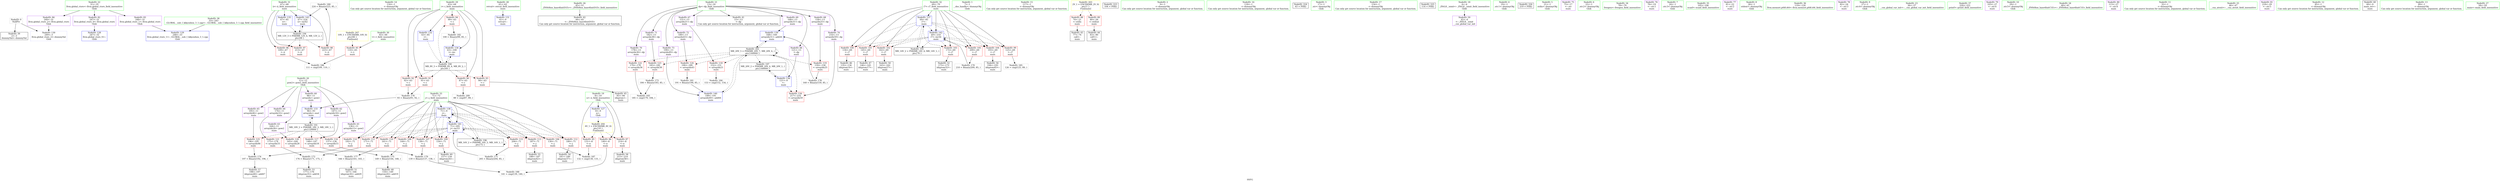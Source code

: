 digraph "SVFG" {
	label="SVFG";

	Node0x5612efa63780 [shape=record,color=grey,label="{NodeID: 0\nNullPtr}"];
	Node0x5612efa63780 -> Node0x5612efa7abe0[style=solid];
	Node0x5612efa63780 -> Node0x5612efa817c0[style=solid];
	Node0x5612efa84660 [shape=record,color=grey,label="{NodeID: 180\n224 = Binary(223, 85, )\n}"];
	Node0x5612efa84660 -> Node0x5612efa82280[style=solid];
	Node0x5612efa7b490 [shape=record,color=red,label="{NodeID: 97\n213\<--67\n\<--ii\nmain\n}"];
	Node0x5612efa64b00 [shape=record,color=green,label="{NodeID: 14\n116\<--1\n\<--dummyObj\nCan only get source location for instruction, argument, global var or function.}"];
	Node0x5612efa7f980 [shape=record,color=black,label="{NodeID: 194\nMR_12V_3 = PHI(MR_12V_4, MR_12V_2, )\npts\{68 \}\n}"];
	Node0x5612efa7f980 -> Node0x5612efa7b3c0[style=dashed];
	Node0x5612efa7f980 -> Node0x5612efa7b490[style=dashed];
	Node0x5612efa7f980 -> Node0x5612efa7b560[style=dashed];
	Node0x5612efa7f980 -> Node0x5612efa82280[style=dashed];
	Node0x5612efa7bff0 [shape=record,color=red,label="{NodeID: 111\n171\<--71\n\<--j\nmain\n}"];
	Node0x5612efa7bff0 -> Node0x5612efa83a60[style=solid];
	Node0x5612efa7a200 [shape=record,color=green,label="{NodeID: 28\n61\<--62\nretval\<--retval_field_insensitive\nmain\n}"];
	Node0x5612efa7a200 -> Node0x5612efa818c0[style=solid];
	Node0x5612efa81320 [shape=record,color=red,label="{NodeID: 125\n196\<--195\n\<--arrayidx46\nmain\n}"];
	Node0x5612efa81320 -> Node0x5612efa83d60[style=solid];
	Node0x5612efa7aeb0 [shape=record,color=black,label="{NodeID: 42\n44\<--45\n\<--_ZNSt8ios_base4InitD1Ev\nCan only get source location for instruction, argument, global var or function.}"];
	Node0x5612efa81f40 [shape=record,color=blue,label="{NodeID: 139\n168\<--160\narrayidx31\<--add26\nmain\n}"];
	Node0x5612efa81f40 -> Node0x5612efa8fe00[style=dashed];
	Node0x5612efa7ca60 [shape=record,color=black,label="{NodeID: 56\n194\<--193\nidxprom45\<--\nmain\n}"];
	Node0x5612efa7d5c0 [shape=record,color=purple,label="{NodeID: 70\n178\<--13\narrayidx36\<--dp\nmain\n}"];
	Node0x5612efa7d5c0 -> Node0x5612efa810b0[style=solid];
	Node0x5612efa7e180 [shape=record,color=purple,label="{NodeID: 84\n249\<--31\nllvm.global_ctors_2\<--llvm.global_ctors\nGlob }"];
	Node0x5612efa7e180 -> Node0x5612efa817c0[style=solid];
	Node0x5612efa62890 [shape=record,color=green,label="{NodeID: 1\n7\<--1\n__dso_handle\<--dummyObj\nGlob }"];
	Node0x5612efa847e0 [shape=record,color=grey,label="{NodeID: 181\n191 = Binary(190, 85, )\n}"];
	Node0x5612efa847e0 -> Node0x5612efa82010[style=solid];
	Node0x5612efa7b560 [shape=record,color=red,label="{NodeID: 98\n223\<--67\n\<--ii\nmain\n}"];
	Node0x5612efa7b560 -> Node0x5612efa84660[style=solid];
	Node0x5612efa64bd0 [shape=record,color=green,label="{NodeID: 15\n117\<--1\n\<--dummyObj\nCan only get source location for instruction, argument, global var or function.}"];
	Node0x5612efa7fa70 [shape=record,color=black,label="{NodeID: 195\nMR_14V_2 = PHI(MR_14V_4, MR_14V_1, )\npts\{70 \}\n}"];
	Node0x5612efa7fa70 -> Node0x5612efa81da0[style=dashed];
	Node0x5612efa7c0c0 [shape=record,color=red,label="{NodeID: 112\n180\<--71\n\<--j\nmain\n}"];
	Node0x5612efa7c0c0 -> Node0x5612efa7c8c0[style=solid];
	Node0x5612efa7a2d0 [shape=record,color=green,label="{NodeID: 29\n63\<--64\ni\<--i_field_insensitive\nmain\n}"];
	Node0x5612efa7a2d0 -> Node0x5612efa7e690[style=solid];
	Node0x5612efa7a2d0 -> Node0x5612efa7e760[style=solid];
	Node0x5612efa7a2d0 -> Node0x5612efa7e830[style=solid];
	Node0x5612efa7a2d0 -> Node0x5612efa7e900[style=solid];
	Node0x5612efa7a2d0 -> Node0x5612efa7e9d0[style=solid];
	Node0x5612efa7a2d0 -> Node0x5612efa81990[style=solid];
	Node0x5612efa7a2d0 -> Node0x5612efa81b30[style=solid];
	Node0x5612efa813f0 [shape=record,color=red,label="{NodeID: 126\n217\<--216\n\<--arrayidx59\nmain\n}"];
	Node0x5612efa7afb0 [shape=record,color=black,label="{NodeID: 43\n77\<--74\ncall\<--\nmain\n}"];
	Node0x5612ef845b00 [shape=record,color=black,label="{NodeID: 223\n104 = PHI()\n}"];
	Node0x5612efa82010 [shape=record,color=blue,label="{NodeID: 140\n199\<--191\narrayidx49\<--add44\nmain\n}"];
	Node0x5612efa82010 -> Node0x5612efa8fe00[style=dashed];
	Node0x5612efa7cb30 [shape=record,color=black,label="{NodeID: 57\n198\<--197\nidxprom48\<--add47\nmain\n}"];
	Node0x5612efa7d690 [shape=record,color=purple,label="{NodeID: 71\n182\<--13\narrayidx38\<--dp\nmain\n}"];
	Node0x5612efa7d690 -> Node0x5612efa81180[style=solid];
	Node0x5612efa7e280 [shape=record,color=red,label="{NodeID: 85\n131\<--8\n\<--n\nmain\n}"];
	Node0x5612efa7e280 -> Node0x5612efa850e0[style=solid];
	Node0x5612efa64de0 [shape=record,color=green,label="{NodeID: 2\n9\<--1\n\<--dummyObj\nCan only get source location for instruction, argument, global var or function.}"];
	Node0x5612efa84960 [shape=record,color=grey,label="{NodeID: 182\n100 = Binary(99, 85, )\n}"];
	Node0x5612efa84960 -> Node0x5612efa81b30[style=solid];
	Node0x5612efa7b630 [shape=record,color=red,label="{NodeID: 99\n125\<--69\n\<--i7\nmain\n}"];
	Node0x5612efa7b630 -> Node0x5612efa84de0[style=solid];
	Node0x5612efa639e0 [shape=record,color=green,label="{NodeID: 16\n118\<--1\n\<--dummyObj\nCan only get source location for instruction, argument, global var or function.}"];
	Node0x5612efa8e000 [shape=record,color=black,label="{NodeID: 196\nMR_16V_2 = PHI(MR_16V_3, MR_16V_1, )\npts\{72 \}\n}"];
	Node0x5612efa8e000 -> Node0x5612efa81e70[style=dashed];
	Node0x5612efa8e000 -> Node0x5612efa8e000[style=dashed];
	Node0x5612efa7c190 [shape=record,color=red,label="{NodeID: 113\n187\<--71\n\<--j\nmain\n}"];
	Node0x5612efa7c190 -> Node0x5612efa7c990[style=solid];
	Node0x5612efa7a3a0 [shape=record,color=green,label="{NodeID: 30\n65\<--66\nt\<--t_field_insensitive\nmain\n}"];
	Node0x5612efa7a3a0 -> Node0x5612efa7eaa0[style=solid];
	Node0x5612efa814c0 [shape=record,color=blue,label="{NodeID: 127\n8\<--9\nn\<--\nGlob }"];
	Node0x5612efa814c0 -> Node0x5612efa90e20[style=dashed];
	Node0x5612efa7b080 [shape=record,color=black,label="{NodeID: 44\n83\<--80\ncall1\<--\nmain\n}"];
	Node0x5612efa996f0 [shape=record,color=black,label="{NodeID: 224\n43 = PHI()\n}"];
	Node0x5612efa820e0 [shape=record,color=blue,label="{NodeID: 141\n71\<--205\nj\<--inc53\nmain\n}"];
	Node0x5612efa820e0 -> Node0x5612efa7bbe0[style=dashed];
	Node0x5612efa820e0 -> Node0x5612efa7bcb0[style=dashed];
	Node0x5612efa820e0 -> Node0x5612efa7bd80[style=dashed];
	Node0x5612efa820e0 -> Node0x5612efa7be50[style=dashed];
	Node0x5612efa820e0 -> Node0x5612efa7bf20[style=dashed];
	Node0x5612efa820e0 -> Node0x5612efa7bff0[style=dashed];
	Node0x5612efa820e0 -> Node0x5612efa7c0c0[style=dashed];
	Node0x5612efa820e0 -> Node0x5612efa7c190[style=dashed];
	Node0x5612efa820e0 -> Node0x5612efa7c260[style=dashed];
	Node0x5612efa820e0 -> Node0x5612efa7c330[style=dashed];
	Node0x5612efa820e0 -> Node0x5612efa81e70[style=dashed];
	Node0x5612efa820e0 -> Node0x5612efa820e0[style=dashed];
	Node0x5612efa820e0 -> Node0x5612efa8e000[style=dashed];
	Node0x5612efa7cc00 [shape=record,color=black,label="{NodeID: 58\n215\<--214\nidxprom58\<--\nmain\n}"];
	Node0x5612efa7d760 [shape=record,color=purple,label="{NodeID: 72\n189\<--13\narrayidx43\<--dp\nmain\n}"];
	Node0x5612efa7d760 -> Node0x5612efa81250[style=solid];
	Node0x5612efa7e350 [shape=record,color=red,label="{NodeID: 86\n140\<--8\n\<--n\nmain\n}"];
	Node0x5612efa7e350 -> Node0x5612efa85260[style=solid];
	Node0x5612efa63cc0 [shape=record,color=green,label="{NodeID: 3\n17\<--1\n.str\<--dummyObj\nGlob }"];
	Node0x5612efa84ae0 [shape=record,color=grey,label="{NodeID: 183\n185 = cmp(179, 184, )\n}"];
	Node0x5612efa7b700 [shape=record,color=red,label="{NodeID: 100\n134\<--69\n\<--i7\nmain\n}"];
	Node0x5612efa7b700 -> Node0x5612efa7b220[style=solid];
	Node0x5612efa63ab0 [shape=record,color=green,label="{NodeID: 17\n154\<--1\n\<--dummyObj\nCan only get source location for instruction, argument, global var or function.}"];
	Node0x5612efa8e500 [shape=record,color=black,label="{NodeID: 197\nMR_20V_2 = PHI(MR_20V_4, MR_20V_1, )\npts\{160000 \}\n}"];
	Node0x5612efa8e500 -> Node0x5612efa81cd0[style=dashed];
	Node0x5612efa7c260 [shape=record,color=red,label="{NodeID: 114\n192\<--71\n\<--j\nmain\n}"];
	Node0x5612efa7c260 -> Node0x5612efa83d60[style=solid];
	Node0x5612efa7a470 [shape=record,color=green,label="{NodeID: 31\n67\<--68\nii\<--ii_field_insensitive\nmain\n}"];
	Node0x5612efa7a470 -> Node0x5612efa7b3c0[style=solid];
	Node0x5612efa7a470 -> Node0x5612efa7b490[style=solid];
	Node0x5612efa7a470 -> Node0x5612efa7b560[style=solid];
	Node0x5612efa7a470 -> Node0x5612efa81c00[style=solid];
	Node0x5612efa7a470 -> Node0x5612efa82280[style=solid];
	Node0x5612efa815c0 [shape=record,color=blue,label="{NodeID: 128\n247\<--32\nllvm.global_ctors_0\<--\nGlob }"];
	Node0x5612efa7b150 [shape=record,color=black,label="{NodeID: 45\n95\<--94\nidxprom\<--\nmain\n}"];
	Node0x5612efa997f0 [shape=record,color=black,label="{NodeID: 225\n114 = PHI()\n}"];
	Node0x5612efa821b0 [shape=record,color=blue,label="{NodeID: 142\n69\<--210\ni7\<--inc56\nmain\n}"];
	Node0x5612efa821b0 -> Node0x5612efa7b630[style=dashed];
	Node0x5612efa821b0 -> Node0x5612efa7b700[style=dashed];
	Node0x5612efa821b0 -> Node0x5612efa7b7d0[style=dashed];
	Node0x5612efa821b0 -> Node0x5612efa7b8a0[style=dashed];
	Node0x5612efa821b0 -> Node0x5612efa7b970[style=dashed];
	Node0x5612efa821b0 -> Node0x5612efa7ba40[style=dashed];
	Node0x5612efa821b0 -> Node0x5612efa7bb10[style=dashed];
	Node0x5612efa821b0 -> Node0x5612efa821b0[style=dashed];
	Node0x5612efa821b0 -> Node0x5612efa7fa70[style=dashed];
	Node0x5612efa7ccd0 [shape=record,color=purple,label="{NodeID: 59\n42\<--4\n\<--_ZStL8__ioinit\n__cxx_global_var_init\n}"];
	Node0x5612efa7d830 [shape=record,color=purple,label="{NodeID: 73\n199\<--13\narrayidx49\<--dp\nmain\n}"];
	Node0x5612efa7d830 -> Node0x5612efa82010[style=solid];
	Node0x5612efa83760 [shape=record,color=grey,label="{NodeID: 170\n210 = Binary(209, 85, )\n}"];
	Node0x5612efa83760 -> Node0x5612efa821b0[style=solid];
	Node0x5612efa7e420 [shape=record,color=red,label="{NodeID: 87\n214\<--8\n\<--n\nmain\n}"];
	Node0x5612efa7e420 -> Node0x5612efa7cc00[style=solid];
	Node0x5612efa63e40 [shape=record,color=green,label="{NodeID: 4\n19\<--1\n.str.1\<--dummyObj\nGlob }"];
	Node0x5612efa84c60 [shape=record,color=grey,label="{NodeID: 184\n153 = cmp(152, 154, )\n}"];
	Node0x5612efa7b7d0 [shape=record,color=red,label="{NodeID: 101\n145\<--69\n\<--i7\nmain\n}"];
	Node0x5612efa7b7d0 -> Node0x5612efa7b2f0[style=solid];
	Node0x5612efa63b80 [shape=record,color=green,label="{NodeID: 18\n4\<--6\n_ZStL8__ioinit\<--_ZStL8__ioinit_field_insensitive\nGlob }"];
	Node0x5612efa63b80 -> Node0x5612efa7ccd0[style=solid];
	Node0x5612efa7c330 [shape=record,color=red,label="{NodeID: 115\n204\<--71\n\<--j\nmain\n}"];
	Node0x5612efa7c330 -> Node0x5612efa838e0[style=solid];
	Node0x5612efa7a540 [shape=record,color=green,label="{NodeID: 32\n69\<--70\ni7\<--i7_field_insensitive\nmain\n}"];
	Node0x5612efa7a540 -> Node0x5612efa7b630[style=solid];
	Node0x5612efa7a540 -> Node0x5612efa7b700[style=solid];
	Node0x5612efa7a540 -> Node0x5612efa7b7d0[style=solid];
	Node0x5612efa7a540 -> Node0x5612efa7b8a0[style=solid];
	Node0x5612efa7a540 -> Node0x5612efa7b970[style=solid];
	Node0x5612efa7a540 -> Node0x5612efa7ba40[style=solid];
	Node0x5612efa7a540 -> Node0x5612efa7bb10[style=solid];
	Node0x5612efa7a540 -> Node0x5612efa81da0[style=solid];
	Node0x5612efa7a540 -> Node0x5612efa821b0[style=solid];
	Node0x5612efa816c0 [shape=record,color=blue,label="{NodeID: 129\n248\<--33\nllvm.global_ctors_1\<--_GLOBAL__sub_I_kikyouhou_3_1.cpp\nGlob }"];
	Node0x5612efa7b220 [shape=record,color=black,label="{NodeID: 46\n135\<--134\nidxprom14\<--\nmain\n}"];
	Node0x5612efa998f0 [shape=record,color=black,label="{NodeID: 226\n219 = PHI()\n}"];
	Node0x5612efa82280 [shape=record,color=blue,label="{NodeID: 143\n67\<--224\nii\<--inc62\nmain\n}"];
	Node0x5612efa82280 -> Node0x5612efa7f980[style=dashed];
	Node0x5612efa7cda0 [shape=record,color=purple,label="{NodeID: 60\n96\<--11\narrayidx\<--pow2\nmain\n}"];
	Node0x5612efa7cda0 -> Node0x5612efa81a60[style=solid];
	Node0x5612efa7d900 [shape=record,color=purple,label="{NodeID: 74\n216\<--13\narrayidx59\<--dp\nmain\n}"];
	Node0x5612efa7d900 -> Node0x5612efa813f0[style=solid];
	Node0x5612efa838e0 [shape=record,color=grey,label="{NodeID: 171\n205 = Binary(204, 85, )\n}"];
	Node0x5612efa838e0 -> Node0x5612efa820e0[style=solid];
	Node0x5612efa7e4f0 [shape=record,color=red,label="{NodeID: 88\n74\<--21\n\<--stdin\nmain\n}"];
	Node0x5612efa7e4f0 -> Node0x5612efa7afb0[style=solid];
	Node0x5612efa63ed0 [shape=record,color=green,label="{NodeID: 5\n21\<--1\nstdin\<--dummyObj\nGlob }"];
	Node0x5612efa84de0 [shape=record,color=grey,label="{NodeID: 185\n126 = cmp(125, 89, )\n}"];
	Node0x5612efa7b8a0 [shape=record,color=red,label="{NodeID: 102\n162\<--69\n\<--i7\nmain\n}"];
	Node0x5612efa7b8a0 -> Node0x5612efa7c580[style=solid];
	Node0x5612efa79960 [shape=record,color=green,label="{NodeID: 19\n8\<--10\nn\<--n_field_insensitive\nGlob }"];
	Node0x5612efa79960 -> Node0x5612efa7e280[style=solid];
	Node0x5612efa79960 -> Node0x5612efa7e350[style=solid];
	Node0x5612efa79960 -> Node0x5612efa7e420[style=solid];
	Node0x5612efa79960 -> Node0x5612efa814c0[style=solid];
	Node0x5612efa80bd0 [shape=record,color=red,label="{NodeID: 116\n137\<--136\n\<--arrayidx15\nmain\n}"];
	Node0x5612efa80bd0 -> Node0x5612efa844e0[style=solid];
	Node0x5612efa7a610 [shape=record,color=green,label="{NodeID: 33\n71\<--72\nj\<--j_field_insensitive\nmain\n}"];
	Node0x5612efa7a610 -> Node0x5612efa7bbe0[style=solid];
	Node0x5612efa7a610 -> Node0x5612efa7bcb0[style=solid];
	Node0x5612efa7a610 -> Node0x5612efa7bd80[style=solid];
	Node0x5612efa7a610 -> Node0x5612efa7be50[style=solid];
	Node0x5612efa7a610 -> Node0x5612efa7bf20[style=solid];
	Node0x5612efa7a610 -> Node0x5612efa7bff0[style=solid];
	Node0x5612efa7a610 -> Node0x5612efa7c0c0[style=solid];
	Node0x5612efa7a610 -> Node0x5612efa7c190[style=solid];
	Node0x5612efa7a610 -> Node0x5612efa7c260[style=solid];
	Node0x5612efa7a610 -> Node0x5612efa7c330[style=solid];
	Node0x5612efa7a610 -> Node0x5612efa81e70[style=solid];
	Node0x5612efa7a610 -> Node0x5612efa820e0[style=solid];
	Node0x5612efa817c0 [shape=record,color=blue, style = dotted,label="{NodeID: 130\n249\<--3\nllvm.global_ctors_2\<--dummyVal\nGlob }"];
	Node0x5612efa7b2f0 [shape=record,color=black,label="{NodeID: 47\n146\<--145\nidxprom17\<--\nmain\n}"];
	Node0x5612efa7ce70 [shape=record,color=purple,label="{NodeID: 61\n136\<--11\narrayidx15\<--pow2\nmain\n}"];
	Node0x5612efa7ce70 -> Node0x5612efa80bd0[style=solid];
	Node0x5612efa7d9d0 [shape=record,color=purple,label="{NodeID: 75\n75\<--17\n\<--.str\nmain\n}"];
	Node0x5612efa83a60 [shape=record,color=grey,label="{NodeID: 172\n176 = Binary(171, 175, )\n}"];
	Node0x5612efa83a60 -> Node0x5612efa7c7f0[style=solid];
	Node0x5612efa7e5c0 [shape=record,color=red,label="{NodeID: 89\n80\<--26\n\<--stdout\nmain\n}"];
	Node0x5612efa7e5c0 -> Node0x5612efa7b080[style=solid];
	Node0x5612efa64020 [shape=record,color=green,label="{NodeID: 6\n22\<--1\n.str.2\<--dummyObj\nGlob }"];
	Node0x5612efa84f60 [shape=record,color=grey,label="{NodeID: 186\n111 = cmp(109, 110, )\n}"];
	Node0x5612efa7b970 [shape=record,color=red,label="{NodeID: 103\n172\<--69\n\<--i7\nmain\n}"];
	Node0x5612efa7b970 -> Node0x5612efa7c720[style=solid];
	Node0x5612efa79a30 [shape=record,color=green,label="{NodeID: 20\n11\<--12\npow2\<--pow2_field_insensitive\nGlob }"];
	Node0x5612efa79a30 -> Node0x5612efa7cda0[style=solid];
	Node0x5612efa79a30 -> Node0x5612efa7ce70[style=solid];
	Node0x5612efa79a30 -> Node0x5612efa7cf40[style=solid];
	Node0x5612efa79a30 -> Node0x5612efa7d010[style=solid];
	Node0x5612efa79a30 -> Node0x5612efa7d0e0[style=solid];
	Node0x5612efa79a30 -> Node0x5612efa7d1b0[style=solid];
	Node0x5612efa80ca0 [shape=record,color=red,label="{NodeID: 117\n148\<--147\n\<--arrayidx18\nmain\n}"];
	Node0x5612efa80ca0 -> Node0x5612efa83ee0[style=solid];
	Node0x5612efa7a6e0 [shape=record,color=green,label="{NodeID: 34\n78\<--79\nfreopen\<--freopen_field_insensitive\n}"];
	Node0x5612efa818c0 [shape=record,color=blue,label="{NodeID: 131\n61\<--9\nretval\<--\nmain\n}"];
	Node0x5612efa7c3e0 [shape=record,color=black,label="{NodeID: 48\n150\<--149\nidxprom20\<--add19\nmain\n}"];
	Node0x5612efa7cf40 [shape=record,color=purple,label="{NodeID: 62\n147\<--11\narrayidx18\<--pow2\nmain\n}"];
	Node0x5612efa7cf40 -> Node0x5612efa80ca0[style=solid];
	Node0x5612efa7daa0 [shape=record,color=purple,label="{NodeID: 76\n76\<--19\n\<--.str.1\nmain\n}"];
	Node0x5612efa83be0 [shape=record,color=grey,label="{NodeID: 173\n184 = Binary(183, 85, )\n}"];
	Node0x5612efa83be0 -> Node0x5612efa84ae0[style=solid];
	Node0x5612efa7e690 [shape=record,color=red,label="{NodeID: 90\n87\<--63\n\<--i\nmain\n}"];
	Node0x5612efa7e690 -> Node0x5612efa853e0[style=solid];
	Node0x5612efa640b0 [shape=record,color=green,label="{NodeID: 7\n24\<--1\n.str.3\<--dummyObj\nGlob }"];
	Node0x5612efa850e0 [shape=record,color=grey,label="{NodeID: 187\n132 = cmp(130, 131, )\n}"];
	Node0x5612efa7ba40 [shape=record,color=red,label="{NodeID: 104\n193\<--69\n\<--i7\nmain\n}"];
	Node0x5612efa7ba40 -> Node0x5612efa7ca60[style=solid];
	Node0x5612efa79b00 [shape=record,color=green,label="{NodeID: 21\n13\<--16\ndp\<--dp_field_insensitive\nGlob }"];
	Node0x5612efa79b00 -> Node0x5612efa7adb0[style=solid];
	Node0x5612efa79b00 -> Node0x5612efa7d280[style=solid];
	Node0x5612efa79b00 -> Node0x5612efa7d350[style=solid];
	Node0x5612efa79b00 -> Node0x5612efa7d420[style=solid];
	Node0x5612efa79b00 -> Node0x5612efa7d4f0[style=solid];
	Node0x5612efa79b00 -> Node0x5612efa7d5c0[style=solid];
	Node0x5612efa79b00 -> Node0x5612efa7d690[style=solid];
	Node0x5612efa79b00 -> Node0x5612efa7d760[style=solid];
	Node0x5612efa79b00 -> Node0x5612efa7d830[style=solid];
	Node0x5612efa79b00 -> Node0x5612efa7d900[style=solid];
	Node0x5612efa80d70 [shape=record,color=red,label="{NodeID: 118\n152\<--151\n\<--arrayidx21\nmain\n}"];
	Node0x5612efa80d70 -> Node0x5612efa84c60[style=solid];
	Node0x5612efa7a7e0 [shape=record,color=green,label="{NodeID: 35\n105\<--106\nscanf\<--scanf_field_insensitive\n}"];
	Node0x5612efa81990 [shape=record,color=blue,label="{NodeID: 132\n63\<--85\ni\<--\nmain\n}"];
	Node0x5612efa81990 -> Node0x5612efa8b1e0[style=dashed];
	Node0x5612efa7c4b0 [shape=record,color=black,label="{NodeID: 49\n157\<--156\nidxprom24\<--\nmain\n}"];
	Node0x5612efa7d010 [shape=record,color=purple,label="{NodeID: 63\n164\<--11\narrayidx28\<--pow2\nmain\n}"];
	Node0x5612efa7d010 -> Node0x5612efa80f10[style=solid];
	Node0x5612efa7db70 [shape=record,color=purple,label="{NodeID: 77\n81\<--22\n\<--.str.2\nmain\n}"];
	Node0x5612efa83d60 [shape=record,color=grey,label="{NodeID: 174\n197 = Binary(192, 196, )\n}"];
	Node0x5612efa83d60 -> Node0x5612efa7cb30[style=solid];
	Node0x5612efa7e760 [shape=record,color=red,label="{NodeID: 91\n91\<--63\n\<--i\nmain\n}"];
	Node0x5612efa7e760 -> Node0x5612efa84060[style=solid];
	Node0x5612efa64140 [shape=record,color=green,label="{NodeID: 8\n26\<--1\nstdout\<--dummyObj\nGlob }"];
	Node0x5612efa85260 [shape=record,color=grey,label="{NodeID: 188\n141 = cmp(139, 140, )\n}"];
	Node0x5612efa7bb10 [shape=record,color=red,label="{NodeID: 105\n209\<--69\n\<--i7\nmain\n}"];
	Node0x5612efa7bb10 -> Node0x5612efa83760[style=solid];
	Node0x5612efa79c00 [shape=record,color=green,label="{NodeID: 22\n31\<--35\nllvm.global_ctors\<--llvm.global_ctors_field_insensitive\nGlob }"];
	Node0x5612efa79c00 -> Node0x5612efa7df80[style=solid];
	Node0x5612efa79c00 -> Node0x5612efa7e080[style=solid];
	Node0x5612efa79c00 -> Node0x5612efa7e180[style=solid];
	Node0x5612efa8fe00 [shape=record,color=black,label="{NodeID: 202\nMR_20V_5 = PHI(MR_20V_7, MR_20V_4, )\npts\{160000 \}\n}"];
	Node0x5612efa8fe00 -> Node0x5612efa80d70[style=dashed];
	Node0x5612efa8fe00 -> Node0x5612efa80e40[style=dashed];
	Node0x5612efa8fe00 -> Node0x5612efa810b0[style=dashed];
	Node0x5612efa8fe00 -> Node0x5612efa81180[style=dashed];
	Node0x5612efa8fe00 -> Node0x5612efa81250[style=dashed];
	Node0x5612efa8fe00 -> Node0x5612efa813f0[style=dashed];
	Node0x5612efa8fe00 -> Node0x5612efa81f40[style=dashed];
	Node0x5612efa8fe00 -> Node0x5612efa82010[style=dashed];
	Node0x5612efa8fe00 -> Node0x5612efa8e500[style=dashed];
	Node0x5612efa8fe00 -> Node0x5612efa8fe00[style=dashed];
	Node0x5612efa80e40 [shape=record,color=red,label="{NodeID: 119\n159\<--158\n\<--arrayidx25\nmain\n}"];
	Node0x5612efa80e40 -> Node0x5612efa84360[style=solid];
	Node0x5612efa7a8e0 [shape=record,color=green,label="{NodeID: 36\n119\<--120\nllvm.memset.p0i8.i64\<--llvm.memset.p0i8.i64_field_insensitive\n}"];
	Node0x5612efa81a60 [shape=record,color=blue,label="{NodeID: 133\n96\<--93\narrayidx\<--mul\nmain\n}"];
	Node0x5612efa81a60 -> Node0x5612efa8b6e0[style=dashed];
	Node0x5612efa7c580 [shape=record,color=black,label="{NodeID: 50\n163\<--162\nidxprom27\<--\nmain\n}"];
	Node0x5612efa7d0e0 [shape=record,color=purple,label="{NodeID: 64\n174\<--11\narrayidx33\<--pow2\nmain\n}"];
	Node0x5612efa7d0e0 -> Node0x5612efa80fe0[style=solid];
	Node0x5612efa7dc40 [shape=record,color=purple,label="{NodeID: 78\n82\<--24\n\<--.str.3\nmain\n}"];
	Node0x5612efa83ee0 [shape=record,color=grey,label="{NodeID: 175\n149 = Binary(144, 148, )\n}"];
	Node0x5612efa83ee0 -> Node0x5612efa7c3e0[style=solid];
	Node0x5612efa7e830 [shape=record,color=red,label="{NodeID: 92\n92\<--63\n\<--i\nmain\n}"];
	Node0x5612efa7e830 -> Node0x5612efa84060[style=solid];
	Node0x5612efa64fa0 [shape=record,color=green,label="{NodeID: 9\n27\<--1\n.str.4\<--dummyObj\nGlob }"];
	Node0x5612efa853e0 [shape=record,color=grey,label="{NodeID: 189\n88 = cmp(87, 89, )\n}"];
	Node0x5612efa7bbe0 [shape=record,color=red,label="{NodeID: 106\n130\<--71\n\<--j\nmain\n}"];
	Node0x5612efa7bbe0 -> Node0x5612efa850e0[style=solid];
	Node0x5612efa79d00 [shape=record,color=green,label="{NodeID: 23\n36\<--37\n__cxx_global_var_init\<--__cxx_global_var_init_field_insensitive\n}"];
	Node0x5612efa90300 [shape=record,color=yellow,style=double,label="{NodeID: 203\n2V_1 = ENCHI(MR_2V_0)\npts\{1 \}\nFun[main]}"];
	Node0x5612efa90300 -> Node0x5612efa7e4f0[style=dashed];
	Node0x5612efa90300 -> Node0x5612efa7e5c0[style=dashed];
	Node0x5612efa80f10 [shape=record,color=red,label="{NodeID: 120\n165\<--164\n\<--arrayidx28\nmain\n}"];
	Node0x5612efa80f10 -> Node0x5612efa841e0[style=solid];
	Node0x5612efa7a9e0 [shape=record,color=green,label="{NodeID: 37\n220\<--221\nprintf\<--printf_field_insensitive\n}"];
	Node0x5612efa81b30 [shape=record,color=blue,label="{NodeID: 134\n63\<--100\ni\<--inc\nmain\n}"];
	Node0x5612efa81b30 -> Node0x5612efa8b1e0[style=dashed];
	Node0x5612efa7c650 [shape=record,color=black,label="{NodeID: 51\n167\<--166\nidxprom30\<--add29\nmain\n}"];
	Node0x5612efa7d1b0 [shape=record,color=purple,label="{NodeID: 65\n195\<--11\narrayidx46\<--pow2\nmain\n}"];
	Node0x5612efa7d1b0 -> Node0x5612efa81320[style=solid];
	Node0x5612efa7dd10 [shape=record,color=purple,label="{NodeID: 79\n103\<--27\n\<--.str.4\nmain\n}"];
	Node0x5612efa84060 [shape=record,color=grey,label="{NodeID: 176\n93 = Binary(91, 92, )\n}"];
	Node0x5612efa84060 -> Node0x5612efa81a60[style=solid];
	Node0x5612efa7e900 [shape=record,color=red,label="{NodeID: 93\n94\<--63\n\<--i\nmain\n}"];
	Node0x5612efa7e900 -> Node0x5612efa7b150[style=solid];
	Node0x5612efa65030 [shape=record,color=green,label="{NodeID: 10\n29\<--1\n.str.5\<--dummyObj\nGlob }"];
	Node0x5612efa8b1e0 [shape=record,color=black,label="{NodeID: 190\nMR_8V_3 = PHI(MR_8V_4, MR_8V_2, )\npts\{64 \}\n}"];
	Node0x5612efa8b1e0 -> Node0x5612efa7e690[style=dashed];
	Node0x5612efa8b1e0 -> Node0x5612efa7e760[style=dashed];
	Node0x5612efa8b1e0 -> Node0x5612efa7e830[style=dashed];
	Node0x5612efa8b1e0 -> Node0x5612efa7e900[style=dashed];
	Node0x5612efa8b1e0 -> Node0x5612efa7e9d0[style=dashed];
	Node0x5612efa8b1e0 -> Node0x5612efa81b30[style=dashed];
	Node0x5612efa7bcb0 [shape=record,color=red,label="{NodeID: 107\n138\<--71\n\<--j\nmain\n}"];
	Node0x5612efa7bcb0 -> Node0x5612efa844e0[style=solid];
	Node0x5612efa79e00 [shape=record,color=green,label="{NodeID: 24\n40\<--41\n_ZNSt8ios_base4InitC1Ev\<--_ZNSt8ios_base4InitC1Ev_field_insensitive\n}"];
	Node0x5612efa90e20 [shape=record,color=yellow,style=double,label="{NodeID: 204\n4V_1 = ENCHI(MR_4V_0)\npts\{10 \}\nFun[main]}"];
	Node0x5612efa90e20 -> Node0x5612efa7e280[style=dashed];
	Node0x5612efa90e20 -> Node0x5612efa7e350[style=dashed];
	Node0x5612efa90e20 -> Node0x5612efa7e420[style=dashed];
	Node0x5612efa80fe0 [shape=record,color=red,label="{NodeID: 121\n175\<--174\n\<--arrayidx33\nmain\n}"];
	Node0x5612efa80fe0 -> Node0x5612efa83a60[style=solid];
	Node0x5612efa7aae0 [shape=record,color=green,label="{NodeID: 38\n33\<--243\n_GLOBAL__sub_I_kikyouhou_3_1.cpp\<--_GLOBAL__sub_I_kikyouhou_3_1.cpp_field_insensitive\n}"];
	Node0x5612efa7aae0 -> Node0x5612efa816c0[style=solid];
	Node0x5612efa81c00 [shape=record,color=blue,label="{NodeID: 135\n67\<--85\nii\<--\nmain\n}"];
	Node0x5612efa81c00 -> Node0x5612efa7f980[style=dashed];
	Node0x5612efa7c720 [shape=record,color=black,label="{NodeID: 52\n173\<--172\nidxprom32\<--\nmain\n}"];
	Node0x5612efa7d280 [shape=record,color=purple,label="{NodeID: 66\n121\<--13\n\<--dp\nmain\n}"];
	Node0x5612efa7d280 -> Node0x5612efa81cd0[style=solid];
	Node0x5612efa7dde0 [shape=record,color=purple,label="{NodeID: 80\n113\<--27\n\<--.str.4\nmain\n}"];
	Node0x5612efa841e0 [shape=record,color=grey,label="{NodeID: 177\n166 = Binary(161, 165, )\n}"];
	Node0x5612efa841e0 -> Node0x5612efa7c650[style=solid];
	Node0x5612efa7e9d0 [shape=record,color=red,label="{NodeID: 94\n99\<--63\n\<--i\nmain\n}"];
	Node0x5612efa7e9d0 -> Node0x5612efa84960[style=solid];
	Node0x5612efa650c0 [shape=record,color=green,label="{NodeID: 11\n32\<--1\n\<--dummyObj\nCan only get source location for instruction, argument, global var or function.}"];
	Node0x5612efa8b6e0 [shape=record,color=black,label="{NodeID: 191\nMR_18V_2 = PHI(MR_18V_3, MR_18V_1, )\npts\{120000 \}\n}"];
	Node0x5612efa8b6e0 -> Node0x5612efa80bd0[style=dashed];
	Node0x5612efa8b6e0 -> Node0x5612efa80ca0[style=dashed];
	Node0x5612efa8b6e0 -> Node0x5612efa80f10[style=dashed];
	Node0x5612efa8b6e0 -> Node0x5612efa80fe0[style=dashed];
	Node0x5612efa8b6e0 -> Node0x5612efa81320[style=dashed];
	Node0x5612efa8b6e0 -> Node0x5612efa81a60[style=dashed];
	Node0x5612efa7bd80 [shape=record,color=red,label="{NodeID: 108\n144\<--71\n\<--j\nmain\n}"];
	Node0x5612efa7bd80 -> Node0x5612efa83ee0[style=solid];
	Node0x5612efa79f00 [shape=record,color=green,label="{NodeID: 25\n46\<--47\n__cxa_atexit\<--__cxa_atexit_field_insensitive\n}"];
	Node0x5612efa810b0 [shape=record,color=red,label="{NodeID: 122\n179\<--178\n\<--arrayidx36\nmain\n}"];
	Node0x5612efa810b0 -> Node0x5612efa84ae0[style=solid];
	Node0x5612efa7abe0 [shape=record,color=black,label="{NodeID: 39\n2\<--3\ndummyVal\<--dummyVal\n}"];
	Node0x5612efa81cd0 [shape=record,color=blue,label="{NodeID: 136\n121\<--9\n\<--\nmain\n}"];
	Node0x5612efa81cd0 -> Node0x5612efa813f0[style=dashed];
	Node0x5612efa81cd0 -> Node0x5612efa8e500[style=dashed];
	Node0x5612efa81cd0 -> Node0x5612efa8fe00[style=dashed];
	Node0x5612efa7c7f0 [shape=record,color=black,label="{NodeID: 53\n177\<--176\nidxprom35\<--add34\nmain\n}"];
	Node0x5612efa7d350 [shape=record,color=purple,label="{NodeID: 67\n151\<--13\narrayidx21\<--dp\nmain\n}"];
	Node0x5612efa7d350 -> Node0x5612efa80d70[style=solid];
	Node0x5612efa7deb0 [shape=record,color=purple,label="{NodeID: 81\n218\<--29\n\<--.str.5\nmain\n}"];
	Node0x5612efa84360 [shape=record,color=grey,label="{NodeID: 178\n160 = Binary(159, 85, )\n}"];
	Node0x5612efa84360 -> Node0x5612efa81f40[style=solid];
	Node0x5612efa7eaa0 [shape=record,color=red,label="{NodeID: 95\n110\<--65\n\<--t\nmain\n}"];
	Node0x5612efa7eaa0 -> Node0x5612efa84f60[style=solid];
	Node0x5612efa65150 [shape=record,color=green,label="{NodeID: 12\n85\<--1\n\<--dummyObj\nCan only get source location for instruction, argument, global var or function.}"];
	Node0x5612efa7be50 [shape=record,color=red,label="{NodeID: 109\n156\<--71\n\<--j\nmain\n}"];
	Node0x5612efa7be50 -> Node0x5612efa7c4b0[style=solid];
	Node0x5612efa7a000 [shape=record,color=green,label="{NodeID: 26\n45\<--51\n_ZNSt8ios_base4InitD1Ev\<--_ZNSt8ios_base4InitD1Ev_field_insensitive\n}"];
	Node0x5612efa7a000 -> Node0x5612efa7aeb0[style=solid];
	Node0x5612efa81180 [shape=record,color=red,label="{NodeID: 123\n183\<--182\n\<--arrayidx38\nmain\n}"];
	Node0x5612efa81180 -> Node0x5612efa83be0[style=solid];
	Node0x5612efa7ace0 [shape=record,color=black,label="{NodeID: 40\n60\<--9\nmain_ret\<--\nmain\n}"];
	Node0x5612efa81da0 [shape=record,color=blue,label="{NodeID: 137\n69\<--85\ni7\<--\nmain\n}"];
	Node0x5612efa81da0 -> Node0x5612efa7b630[style=dashed];
	Node0x5612efa81da0 -> Node0x5612efa7b700[style=dashed];
	Node0x5612efa81da0 -> Node0x5612efa7b7d0[style=dashed];
	Node0x5612efa81da0 -> Node0x5612efa7b8a0[style=dashed];
	Node0x5612efa81da0 -> Node0x5612efa7b970[style=dashed];
	Node0x5612efa81da0 -> Node0x5612efa7ba40[style=dashed];
	Node0x5612efa81da0 -> Node0x5612efa7bb10[style=dashed];
	Node0x5612efa81da0 -> Node0x5612efa821b0[style=dashed];
	Node0x5612efa81da0 -> Node0x5612efa7fa70[style=dashed];
	Node0x5612efa7c8c0 [shape=record,color=black,label="{NodeID: 54\n181\<--180\nidxprom37\<--\nmain\n}"];
	Node0x5612efa7d420 [shape=record,color=purple,label="{NodeID: 68\n158\<--13\narrayidx25\<--dp\nmain\n}"];
	Node0x5612efa7d420 -> Node0x5612efa80e40[style=solid];
	Node0x5612efa7df80 [shape=record,color=purple,label="{NodeID: 82\n247\<--31\nllvm.global_ctors_0\<--llvm.global_ctors\nGlob }"];
	Node0x5612efa7df80 -> Node0x5612efa815c0[style=solid];
	Node0x5612efa844e0 [shape=record,color=grey,label="{NodeID: 179\n139 = Binary(137, 138, )\n}"];
	Node0x5612efa844e0 -> Node0x5612efa85260[style=solid];
	Node0x5612efa7b3c0 [shape=record,color=red,label="{NodeID: 96\n109\<--67\n\<--ii\nmain\n}"];
	Node0x5612efa7b3c0 -> Node0x5612efa84f60[style=solid];
	Node0x5612efa64a30 [shape=record,color=green,label="{NodeID: 13\n89\<--1\n\<--dummyObj\nCan only get source location for instruction, argument, global var or function.}"];
	Node0x5612efa7bf20 [shape=record,color=red,label="{NodeID: 110\n161\<--71\n\<--j\nmain\n}"];
	Node0x5612efa7bf20 -> Node0x5612efa841e0[style=solid];
	Node0x5612efa7a100 [shape=record,color=green,label="{NodeID: 27\n58\<--59\nmain\<--main_field_insensitive\n}"];
	Node0x5612efa910c0 [shape=record,color=yellow,style=double,label="{NodeID: 207\n10V_1 = ENCHI(MR_10V_0)\npts\{66 \}\nFun[main]}"];
	Node0x5612efa910c0 -> Node0x5612efa7eaa0[style=dashed];
	Node0x5612efa81250 [shape=record,color=red,label="{NodeID: 124\n190\<--189\n\<--arrayidx43\nmain\n}"];
	Node0x5612efa81250 -> Node0x5612efa847e0[style=solid];
	Node0x5612efa7adb0 [shape=record,color=black,label="{NodeID: 41\n15\<--13\n\<--dp\nCan only get source location for instruction, argument, global var or function.}"];
	Node0x5612efa81e70 [shape=record,color=blue,label="{NodeID: 138\n71\<--9\nj\<--\nmain\n}"];
	Node0x5612efa81e70 -> Node0x5612efa7bbe0[style=dashed];
	Node0x5612efa81e70 -> Node0x5612efa7bcb0[style=dashed];
	Node0x5612efa81e70 -> Node0x5612efa7bd80[style=dashed];
	Node0x5612efa81e70 -> Node0x5612efa7be50[style=dashed];
	Node0x5612efa81e70 -> Node0x5612efa7bf20[style=dashed];
	Node0x5612efa81e70 -> Node0x5612efa7bff0[style=dashed];
	Node0x5612efa81e70 -> Node0x5612efa7c0c0[style=dashed];
	Node0x5612efa81e70 -> Node0x5612efa7c190[style=dashed];
	Node0x5612efa81e70 -> Node0x5612efa7c260[style=dashed];
	Node0x5612efa81e70 -> Node0x5612efa7c330[style=dashed];
	Node0x5612efa81e70 -> Node0x5612efa81e70[style=dashed];
	Node0x5612efa81e70 -> Node0x5612efa820e0[style=dashed];
	Node0x5612efa81e70 -> Node0x5612efa8e000[style=dashed];
	Node0x5612efa7c990 [shape=record,color=black,label="{NodeID: 55\n188\<--187\nidxprom42\<--\nmain\n}"];
	Node0x5612efa7d4f0 [shape=record,color=purple,label="{NodeID: 69\n168\<--13\narrayidx31\<--dp\nmain\n}"];
	Node0x5612efa7d4f0 -> Node0x5612efa81f40[style=solid];
	Node0x5612efa7e080 [shape=record,color=purple,label="{NodeID: 83\n248\<--31\nllvm.global_ctors_1\<--llvm.global_ctors\nGlob }"];
	Node0x5612efa7e080 -> Node0x5612efa816c0[style=solid];
}
